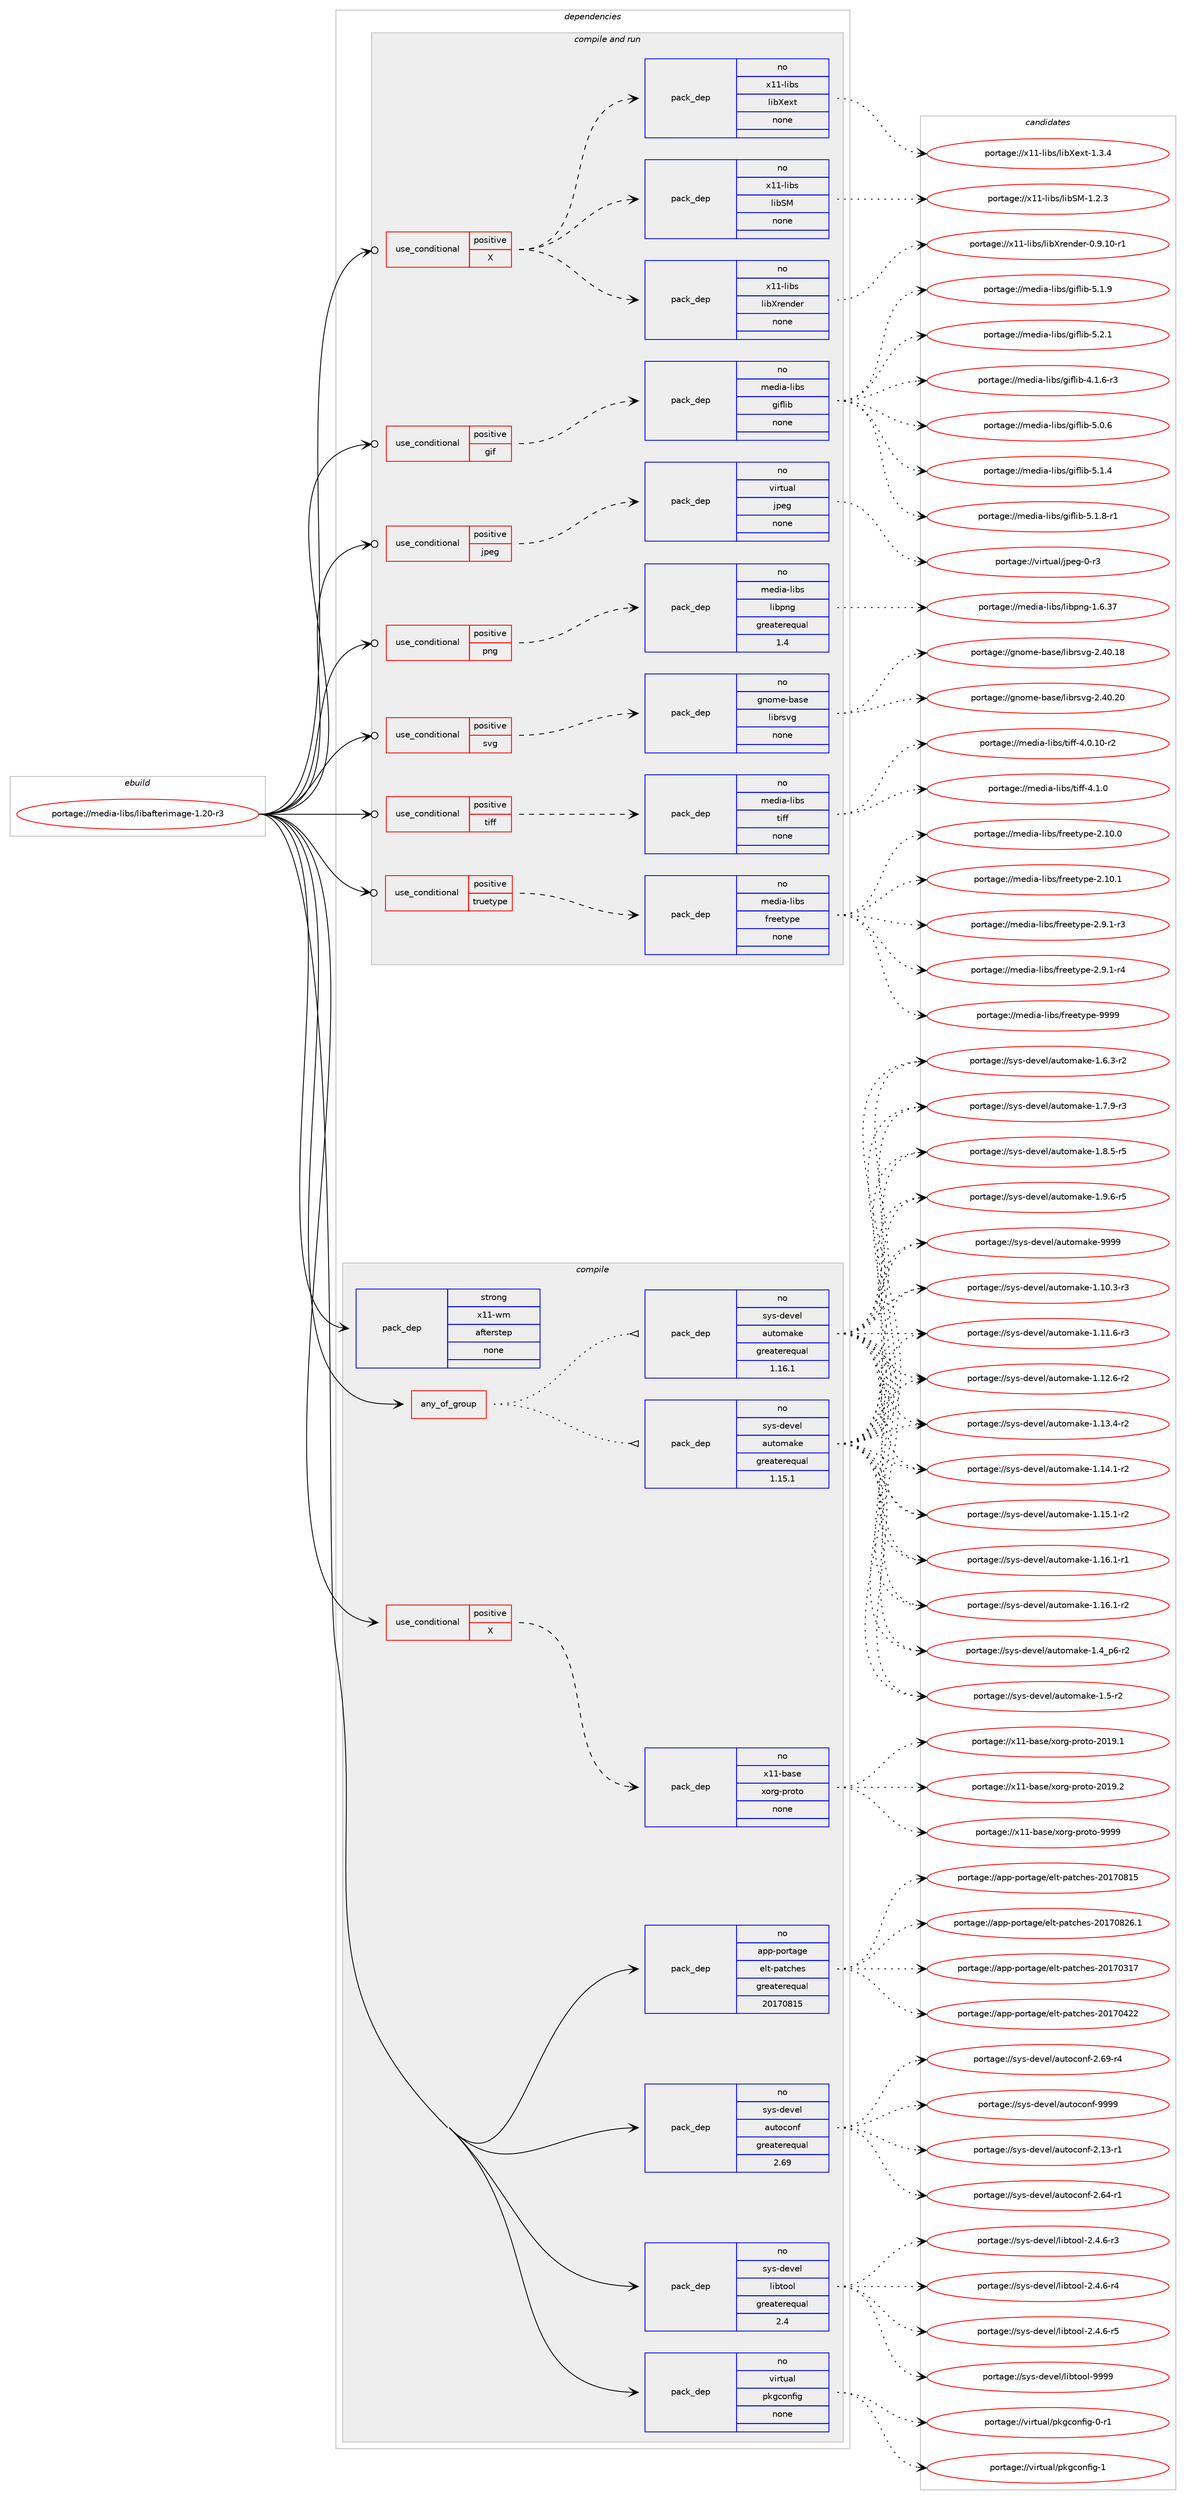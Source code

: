 digraph prolog {

# *************
# Graph options
# *************

newrank=true;
concentrate=true;
compound=true;
graph [rankdir=LR,fontname=Helvetica,fontsize=10,ranksep=1.5];#, ranksep=2.5, nodesep=0.2];
edge  [arrowhead=vee];
node  [fontname=Helvetica,fontsize=10];

# **********
# The ebuild
# **********

subgraph cluster_leftcol {
color=gray;
rank=same;
label=<<i>ebuild</i>>;
id [label="portage://media-libs/libafterimage-1.20-r3", color=red, width=4, href="../media-libs/libafterimage-1.20-r3.svg"];
}

# ****************
# The dependencies
# ****************

subgraph cluster_midcol {
color=gray;
label=<<i>dependencies</i>>;
subgraph cluster_compile {
fillcolor="#eeeeee";
style=filled;
label=<<i>compile</i>>;
subgraph any5048 {
dependency319920 [label=<<TABLE BORDER="0" CELLBORDER="1" CELLSPACING="0" CELLPADDING="4"><TR><TD CELLPADDING="10">any_of_group</TD></TR></TABLE>>, shape=none, color=red];subgraph pack234876 {
dependency319921 [label=<<TABLE BORDER="0" CELLBORDER="1" CELLSPACING="0" CELLPADDING="4" WIDTH="220"><TR><TD ROWSPAN="6" CELLPADDING="30">pack_dep</TD></TR><TR><TD WIDTH="110">no</TD></TR><TR><TD>sys-devel</TD></TR><TR><TD>automake</TD></TR><TR><TD>greaterequal</TD></TR><TR><TD>1.16.1</TD></TR></TABLE>>, shape=none, color=blue];
}
dependency319920:e -> dependency319921:w [weight=20,style="dotted",arrowhead="oinv"];
subgraph pack234877 {
dependency319922 [label=<<TABLE BORDER="0" CELLBORDER="1" CELLSPACING="0" CELLPADDING="4" WIDTH="220"><TR><TD ROWSPAN="6" CELLPADDING="30">pack_dep</TD></TR><TR><TD WIDTH="110">no</TD></TR><TR><TD>sys-devel</TD></TR><TR><TD>automake</TD></TR><TR><TD>greaterequal</TD></TR><TR><TD>1.15.1</TD></TR></TABLE>>, shape=none, color=blue];
}
dependency319920:e -> dependency319922:w [weight=20,style="dotted",arrowhead="oinv"];
}
id:e -> dependency319920:w [weight=20,style="solid",arrowhead="vee"];
subgraph cond79868 {
dependency319923 [label=<<TABLE BORDER="0" CELLBORDER="1" CELLSPACING="0" CELLPADDING="4"><TR><TD ROWSPAN="3" CELLPADDING="10">use_conditional</TD></TR><TR><TD>positive</TD></TR><TR><TD>X</TD></TR></TABLE>>, shape=none, color=red];
subgraph pack234878 {
dependency319924 [label=<<TABLE BORDER="0" CELLBORDER="1" CELLSPACING="0" CELLPADDING="4" WIDTH="220"><TR><TD ROWSPAN="6" CELLPADDING="30">pack_dep</TD></TR><TR><TD WIDTH="110">no</TD></TR><TR><TD>x11-base</TD></TR><TR><TD>xorg-proto</TD></TR><TR><TD>none</TD></TR><TR><TD></TD></TR></TABLE>>, shape=none, color=blue];
}
dependency319923:e -> dependency319924:w [weight=20,style="dashed",arrowhead="vee"];
}
id:e -> dependency319923:w [weight=20,style="solid",arrowhead="vee"];
subgraph pack234879 {
dependency319925 [label=<<TABLE BORDER="0" CELLBORDER="1" CELLSPACING="0" CELLPADDING="4" WIDTH="220"><TR><TD ROWSPAN="6" CELLPADDING="30">pack_dep</TD></TR><TR><TD WIDTH="110">no</TD></TR><TR><TD>app-portage</TD></TR><TR><TD>elt-patches</TD></TR><TR><TD>greaterequal</TD></TR><TR><TD>20170815</TD></TR></TABLE>>, shape=none, color=blue];
}
id:e -> dependency319925:w [weight=20,style="solid",arrowhead="vee"];
subgraph pack234880 {
dependency319926 [label=<<TABLE BORDER="0" CELLBORDER="1" CELLSPACING="0" CELLPADDING="4" WIDTH="220"><TR><TD ROWSPAN="6" CELLPADDING="30">pack_dep</TD></TR><TR><TD WIDTH="110">no</TD></TR><TR><TD>sys-devel</TD></TR><TR><TD>autoconf</TD></TR><TR><TD>greaterequal</TD></TR><TR><TD>2.69</TD></TR></TABLE>>, shape=none, color=blue];
}
id:e -> dependency319926:w [weight=20,style="solid",arrowhead="vee"];
subgraph pack234881 {
dependency319927 [label=<<TABLE BORDER="0" CELLBORDER="1" CELLSPACING="0" CELLPADDING="4" WIDTH="220"><TR><TD ROWSPAN="6" CELLPADDING="30">pack_dep</TD></TR><TR><TD WIDTH="110">no</TD></TR><TR><TD>sys-devel</TD></TR><TR><TD>libtool</TD></TR><TR><TD>greaterequal</TD></TR><TR><TD>2.4</TD></TR></TABLE>>, shape=none, color=blue];
}
id:e -> dependency319927:w [weight=20,style="solid",arrowhead="vee"];
subgraph pack234882 {
dependency319928 [label=<<TABLE BORDER="0" CELLBORDER="1" CELLSPACING="0" CELLPADDING="4" WIDTH="220"><TR><TD ROWSPAN="6" CELLPADDING="30">pack_dep</TD></TR><TR><TD WIDTH="110">no</TD></TR><TR><TD>virtual</TD></TR><TR><TD>pkgconfig</TD></TR><TR><TD>none</TD></TR><TR><TD></TD></TR></TABLE>>, shape=none, color=blue];
}
id:e -> dependency319928:w [weight=20,style="solid",arrowhead="vee"];
subgraph pack234883 {
dependency319929 [label=<<TABLE BORDER="0" CELLBORDER="1" CELLSPACING="0" CELLPADDING="4" WIDTH="220"><TR><TD ROWSPAN="6" CELLPADDING="30">pack_dep</TD></TR><TR><TD WIDTH="110">strong</TD></TR><TR><TD>x11-wm</TD></TR><TR><TD>afterstep</TD></TR><TR><TD>none</TD></TR><TR><TD></TD></TR></TABLE>>, shape=none, color=blue];
}
id:e -> dependency319929:w [weight=20,style="solid",arrowhead="vee"];
}
subgraph cluster_compileandrun {
fillcolor="#eeeeee";
style=filled;
label=<<i>compile and run</i>>;
subgraph cond79869 {
dependency319930 [label=<<TABLE BORDER="0" CELLBORDER="1" CELLSPACING="0" CELLPADDING="4"><TR><TD ROWSPAN="3" CELLPADDING="10">use_conditional</TD></TR><TR><TD>positive</TD></TR><TR><TD>X</TD></TR></TABLE>>, shape=none, color=red];
subgraph pack234884 {
dependency319931 [label=<<TABLE BORDER="0" CELLBORDER="1" CELLSPACING="0" CELLPADDING="4" WIDTH="220"><TR><TD ROWSPAN="6" CELLPADDING="30">pack_dep</TD></TR><TR><TD WIDTH="110">no</TD></TR><TR><TD>x11-libs</TD></TR><TR><TD>libSM</TD></TR><TR><TD>none</TD></TR><TR><TD></TD></TR></TABLE>>, shape=none, color=blue];
}
dependency319930:e -> dependency319931:w [weight=20,style="dashed",arrowhead="vee"];
subgraph pack234885 {
dependency319932 [label=<<TABLE BORDER="0" CELLBORDER="1" CELLSPACING="0" CELLPADDING="4" WIDTH="220"><TR><TD ROWSPAN="6" CELLPADDING="30">pack_dep</TD></TR><TR><TD WIDTH="110">no</TD></TR><TR><TD>x11-libs</TD></TR><TR><TD>libXext</TD></TR><TR><TD>none</TD></TR><TR><TD></TD></TR></TABLE>>, shape=none, color=blue];
}
dependency319930:e -> dependency319932:w [weight=20,style="dashed",arrowhead="vee"];
subgraph pack234886 {
dependency319933 [label=<<TABLE BORDER="0" CELLBORDER="1" CELLSPACING="0" CELLPADDING="4" WIDTH="220"><TR><TD ROWSPAN="6" CELLPADDING="30">pack_dep</TD></TR><TR><TD WIDTH="110">no</TD></TR><TR><TD>x11-libs</TD></TR><TR><TD>libXrender</TD></TR><TR><TD>none</TD></TR><TR><TD></TD></TR></TABLE>>, shape=none, color=blue];
}
dependency319930:e -> dependency319933:w [weight=20,style="dashed",arrowhead="vee"];
}
id:e -> dependency319930:w [weight=20,style="solid",arrowhead="odotvee"];
subgraph cond79870 {
dependency319934 [label=<<TABLE BORDER="0" CELLBORDER="1" CELLSPACING="0" CELLPADDING="4"><TR><TD ROWSPAN="3" CELLPADDING="10">use_conditional</TD></TR><TR><TD>positive</TD></TR><TR><TD>gif</TD></TR></TABLE>>, shape=none, color=red];
subgraph pack234887 {
dependency319935 [label=<<TABLE BORDER="0" CELLBORDER="1" CELLSPACING="0" CELLPADDING="4" WIDTH="220"><TR><TD ROWSPAN="6" CELLPADDING="30">pack_dep</TD></TR><TR><TD WIDTH="110">no</TD></TR><TR><TD>media-libs</TD></TR><TR><TD>giflib</TD></TR><TR><TD>none</TD></TR><TR><TD></TD></TR></TABLE>>, shape=none, color=blue];
}
dependency319934:e -> dependency319935:w [weight=20,style="dashed",arrowhead="vee"];
}
id:e -> dependency319934:w [weight=20,style="solid",arrowhead="odotvee"];
subgraph cond79871 {
dependency319936 [label=<<TABLE BORDER="0" CELLBORDER="1" CELLSPACING="0" CELLPADDING="4"><TR><TD ROWSPAN="3" CELLPADDING="10">use_conditional</TD></TR><TR><TD>positive</TD></TR><TR><TD>jpeg</TD></TR></TABLE>>, shape=none, color=red];
subgraph pack234888 {
dependency319937 [label=<<TABLE BORDER="0" CELLBORDER="1" CELLSPACING="0" CELLPADDING="4" WIDTH="220"><TR><TD ROWSPAN="6" CELLPADDING="30">pack_dep</TD></TR><TR><TD WIDTH="110">no</TD></TR><TR><TD>virtual</TD></TR><TR><TD>jpeg</TD></TR><TR><TD>none</TD></TR><TR><TD></TD></TR></TABLE>>, shape=none, color=blue];
}
dependency319936:e -> dependency319937:w [weight=20,style="dashed",arrowhead="vee"];
}
id:e -> dependency319936:w [weight=20,style="solid",arrowhead="odotvee"];
subgraph cond79872 {
dependency319938 [label=<<TABLE BORDER="0" CELLBORDER="1" CELLSPACING="0" CELLPADDING="4"><TR><TD ROWSPAN="3" CELLPADDING="10">use_conditional</TD></TR><TR><TD>positive</TD></TR><TR><TD>png</TD></TR></TABLE>>, shape=none, color=red];
subgraph pack234889 {
dependency319939 [label=<<TABLE BORDER="0" CELLBORDER="1" CELLSPACING="0" CELLPADDING="4" WIDTH="220"><TR><TD ROWSPAN="6" CELLPADDING="30">pack_dep</TD></TR><TR><TD WIDTH="110">no</TD></TR><TR><TD>media-libs</TD></TR><TR><TD>libpng</TD></TR><TR><TD>greaterequal</TD></TR><TR><TD>1.4</TD></TR></TABLE>>, shape=none, color=blue];
}
dependency319938:e -> dependency319939:w [weight=20,style="dashed",arrowhead="vee"];
}
id:e -> dependency319938:w [weight=20,style="solid",arrowhead="odotvee"];
subgraph cond79873 {
dependency319940 [label=<<TABLE BORDER="0" CELLBORDER="1" CELLSPACING="0" CELLPADDING="4"><TR><TD ROWSPAN="3" CELLPADDING="10">use_conditional</TD></TR><TR><TD>positive</TD></TR><TR><TD>svg</TD></TR></TABLE>>, shape=none, color=red];
subgraph pack234890 {
dependency319941 [label=<<TABLE BORDER="0" CELLBORDER="1" CELLSPACING="0" CELLPADDING="4" WIDTH="220"><TR><TD ROWSPAN="6" CELLPADDING="30">pack_dep</TD></TR><TR><TD WIDTH="110">no</TD></TR><TR><TD>gnome-base</TD></TR><TR><TD>librsvg</TD></TR><TR><TD>none</TD></TR><TR><TD></TD></TR></TABLE>>, shape=none, color=blue];
}
dependency319940:e -> dependency319941:w [weight=20,style="dashed",arrowhead="vee"];
}
id:e -> dependency319940:w [weight=20,style="solid",arrowhead="odotvee"];
subgraph cond79874 {
dependency319942 [label=<<TABLE BORDER="0" CELLBORDER="1" CELLSPACING="0" CELLPADDING="4"><TR><TD ROWSPAN="3" CELLPADDING="10">use_conditional</TD></TR><TR><TD>positive</TD></TR><TR><TD>tiff</TD></TR></TABLE>>, shape=none, color=red];
subgraph pack234891 {
dependency319943 [label=<<TABLE BORDER="0" CELLBORDER="1" CELLSPACING="0" CELLPADDING="4" WIDTH="220"><TR><TD ROWSPAN="6" CELLPADDING="30">pack_dep</TD></TR><TR><TD WIDTH="110">no</TD></TR><TR><TD>media-libs</TD></TR><TR><TD>tiff</TD></TR><TR><TD>none</TD></TR><TR><TD></TD></TR></TABLE>>, shape=none, color=blue];
}
dependency319942:e -> dependency319943:w [weight=20,style="dashed",arrowhead="vee"];
}
id:e -> dependency319942:w [weight=20,style="solid",arrowhead="odotvee"];
subgraph cond79875 {
dependency319944 [label=<<TABLE BORDER="0" CELLBORDER="1" CELLSPACING="0" CELLPADDING="4"><TR><TD ROWSPAN="3" CELLPADDING="10">use_conditional</TD></TR><TR><TD>positive</TD></TR><TR><TD>truetype</TD></TR></TABLE>>, shape=none, color=red];
subgraph pack234892 {
dependency319945 [label=<<TABLE BORDER="0" CELLBORDER="1" CELLSPACING="0" CELLPADDING="4" WIDTH="220"><TR><TD ROWSPAN="6" CELLPADDING="30">pack_dep</TD></TR><TR><TD WIDTH="110">no</TD></TR><TR><TD>media-libs</TD></TR><TR><TD>freetype</TD></TR><TR><TD>none</TD></TR><TR><TD></TD></TR></TABLE>>, shape=none, color=blue];
}
dependency319944:e -> dependency319945:w [weight=20,style="dashed",arrowhead="vee"];
}
id:e -> dependency319944:w [weight=20,style="solid",arrowhead="odotvee"];
}
subgraph cluster_run {
fillcolor="#eeeeee";
style=filled;
label=<<i>run</i>>;
}
}

# **************
# The candidates
# **************

subgraph cluster_choices {
rank=same;
color=gray;
label=<<i>candidates</i>>;

subgraph choice234876 {
color=black;
nodesep=1;
choiceportage11512111545100101118101108479711711611110997107101454946494846514511451 [label="portage://sys-devel/automake-1.10.3-r3", color=red, width=4,href="../sys-devel/automake-1.10.3-r3.svg"];
choiceportage11512111545100101118101108479711711611110997107101454946494946544511451 [label="portage://sys-devel/automake-1.11.6-r3", color=red, width=4,href="../sys-devel/automake-1.11.6-r3.svg"];
choiceportage11512111545100101118101108479711711611110997107101454946495046544511450 [label="portage://sys-devel/automake-1.12.6-r2", color=red, width=4,href="../sys-devel/automake-1.12.6-r2.svg"];
choiceportage11512111545100101118101108479711711611110997107101454946495146524511450 [label="portage://sys-devel/automake-1.13.4-r2", color=red, width=4,href="../sys-devel/automake-1.13.4-r2.svg"];
choiceportage11512111545100101118101108479711711611110997107101454946495246494511450 [label="portage://sys-devel/automake-1.14.1-r2", color=red, width=4,href="../sys-devel/automake-1.14.1-r2.svg"];
choiceportage11512111545100101118101108479711711611110997107101454946495346494511450 [label="portage://sys-devel/automake-1.15.1-r2", color=red, width=4,href="../sys-devel/automake-1.15.1-r2.svg"];
choiceportage11512111545100101118101108479711711611110997107101454946495446494511449 [label="portage://sys-devel/automake-1.16.1-r1", color=red, width=4,href="../sys-devel/automake-1.16.1-r1.svg"];
choiceportage11512111545100101118101108479711711611110997107101454946495446494511450 [label="portage://sys-devel/automake-1.16.1-r2", color=red, width=4,href="../sys-devel/automake-1.16.1-r2.svg"];
choiceportage115121115451001011181011084797117116111109971071014549465295112544511450 [label="portage://sys-devel/automake-1.4_p6-r2", color=red, width=4,href="../sys-devel/automake-1.4_p6-r2.svg"];
choiceportage11512111545100101118101108479711711611110997107101454946534511450 [label="portage://sys-devel/automake-1.5-r2", color=red, width=4,href="../sys-devel/automake-1.5-r2.svg"];
choiceportage115121115451001011181011084797117116111109971071014549465446514511450 [label="portage://sys-devel/automake-1.6.3-r2", color=red, width=4,href="../sys-devel/automake-1.6.3-r2.svg"];
choiceportage115121115451001011181011084797117116111109971071014549465546574511451 [label="portage://sys-devel/automake-1.7.9-r3", color=red, width=4,href="../sys-devel/automake-1.7.9-r3.svg"];
choiceportage115121115451001011181011084797117116111109971071014549465646534511453 [label="portage://sys-devel/automake-1.8.5-r5", color=red, width=4,href="../sys-devel/automake-1.8.5-r5.svg"];
choiceportage115121115451001011181011084797117116111109971071014549465746544511453 [label="portage://sys-devel/automake-1.9.6-r5", color=red, width=4,href="../sys-devel/automake-1.9.6-r5.svg"];
choiceportage115121115451001011181011084797117116111109971071014557575757 [label="portage://sys-devel/automake-9999", color=red, width=4,href="../sys-devel/automake-9999.svg"];
dependency319921:e -> choiceportage11512111545100101118101108479711711611110997107101454946494846514511451:w [style=dotted,weight="100"];
dependency319921:e -> choiceportage11512111545100101118101108479711711611110997107101454946494946544511451:w [style=dotted,weight="100"];
dependency319921:e -> choiceportage11512111545100101118101108479711711611110997107101454946495046544511450:w [style=dotted,weight="100"];
dependency319921:e -> choiceportage11512111545100101118101108479711711611110997107101454946495146524511450:w [style=dotted,weight="100"];
dependency319921:e -> choiceportage11512111545100101118101108479711711611110997107101454946495246494511450:w [style=dotted,weight="100"];
dependency319921:e -> choiceportage11512111545100101118101108479711711611110997107101454946495346494511450:w [style=dotted,weight="100"];
dependency319921:e -> choiceportage11512111545100101118101108479711711611110997107101454946495446494511449:w [style=dotted,weight="100"];
dependency319921:e -> choiceportage11512111545100101118101108479711711611110997107101454946495446494511450:w [style=dotted,weight="100"];
dependency319921:e -> choiceportage115121115451001011181011084797117116111109971071014549465295112544511450:w [style=dotted,weight="100"];
dependency319921:e -> choiceportage11512111545100101118101108479711711611110997107101454946534511450:w [style=dotted,weight="100"];
dependency319921:e -> choiceportage115121115451001011181011084797117116111109971071014549465446514511450:w [style=dotted,weight="100"];
dependency319921:e -> choiceportage115121115451001011181011084797117116111109971071014549465546574511451:w [style=dotted,weight="100"];
dependency319921:e -> choiceportage115121115451001011181011084797117116111109971071014549465646534511453:w [style=dotted,weight="100"];
dependency319921:e -> choiceportage115121115451001011181011084797117116111109971071014549465746544511453:w [style=dotted,weight="100"];
dependency319921:e -> choiceportage115121115451001011181011084797117116111109971071014557575757:w [style=dotted,weight="100"];
}
subgraph choice234877 {
color=black;
nodesep=1;
choiceportage11512111545100101118101108479711711611110997107101454946494846514511451 [label="portage://sys-devel/automake-1.10.3-r3", color=red, width=4,href="../sys-devel/automake-1.10.3-r3.svg"];
choiceportage11512111545100101118101108479711711611110997107101454946494946544511451 [label="portage://sys-devel/automake-1.11.6-r3", color=red, width=4,href="../sys-devel/automake-1.11.6-r3.svg"];
choiceportage11512111545100101118101108479711711611110997107101454946495046544511450 [label="portage://sys-devel/automake-1.12.6-r2", color=red, width=4,href="../sys-devel/automake-1.12.6-r2.svg"];
choiceportage11512111545100101118101108479711711611110997107101454946495146524511450 [label="portage://sys-devel/automake-1.13.4-r2", color=red, width=4,href="../sys-devel/automake-1.13.4-r2.svg"];
choiceportage11512111545100101118101108479711711611110997107101454946495246494511450 [label="portage://sys-devel/automake-1.14.1-r2", color=red, width=4,href="../sys-devel/automake-1.14.1-r2.svg"];
choiceportage11512111545100101118101108479711711611110997107101454946495346494511450 [label="portage://sys-devel/automake-1.15.1-r2", color=red, width=4,href="../sys-devel/automake-1.15.1-r2.svg"];
choiceportage11512111545100101118101108479711711611110997107101454946495446494511449 [label="portage://sys-devel/automake-1.16.1-r1", color=red, width=4,href="../sys-devel/automake-1.16.1-r1.svg"];
choiceportage11512111545100101118101108479711711611110997107101454946495446494511450 [label="portage://sys-devel/automake-1.16.1-r2", color=red, width=4,href="../sys-devel/automake-1.16.1-r2.svg"];
choiceportage115121115451001011181011084797117116111109971071014549465295112544511450 [label="portage://sys-devel/automake-1.4_p6-r2", color=red, width=4,href="../sys-devel/automake-1.4_p6-r2.svg"];
choiceportage11512111545100101118101108479711711611110997107101454946534511450 [label="portage://sys-devel/automake-1.5-r2", color=red, width=4,href="../sys-devel/automake-1.5-r2.svg"];
choiceportage115121115451001011181011084797117116111109971071014549465446514511450 [label="portage://sys-devel/automake-1.6.3-r2", color=red, width=4,href="../sys-devel/automake-1.6.3-r2.svg"];
choiceportage115121115451001011181011084797117116111109971071014549465546574511451 [label="portage://sys-devel/automake-1.7.9-r3", color=red, width=4,href="../sys-devel/automake-1.7.9-r3.svg"];
choiceportage115121115451001011181011084797117116111109971071014549465646534511453 [label="portage://sys-devel/automake-1.8.5-r5", color=red, width=4,href="../sys-devel/automake-1.8.5-r5.svg"];
choiceportage115121115451001011181011084797117116111109971071014549465746544511453 [label="portage://sys-devel/automake-1.9.6-r5", color=red, width=4,href="../sys-devel/automake-1.9.6-r5.svg"];
choiceportage115121115451001011181011084797117116111109971071014557575757 [label="portage://sys-devel/automake-9999", color=red, width=4,href="../sys-devel/automake-9999.svg"];
dependency319922:e -> choiceportage11512111545100101118101108479711711611110997107101454946494846514511451:w [style=dotted,weight="100"];
dependency319922:e -> choiceportage11512111545100101118101108479711711611110997107101454946494946544511451:w [style=dotted,weight="100"];
dependency319922:e -> choiceportage11512111545100101118101108479711711611110997107101454946495046544511450:w [style=dotted,weight="100"];
dependency319922:e -> choiceportage11512111545100101118101108479711711611110997107101454946495146524511450:w [style=dotted,weight="100"];
dependency319922:e -> choiceportage11512111545100101118101108479711711611110997107101454946495246494511450:w [style=dotted,weight="100"];
dependency319922:e -> choiceportage11512111545100101118101108479711711611110997107101454946495346494511450:w [style=dotted,weight="100"];
dependency319922:e -> choiceportage11512111545100101118101108479711711611110997107101454946495446494511449:w [style=dotted,weight="100"];
dependency319922:e -> choiceportage11512111545100101118101108479711711611110997107101454946495446494511450:w [style=dotted,weight="100"];
dependency319922:e -> choiceportage115121115451001011181011084797117116111109971071014549465295112544511450:w [style=dotted,weight="100"];
dependency319922:e -> choiceportage11512111545100101118101108479711711611110997107101454946534511450:w [style=dotted,weight="100"];
dependency319922:e -> choiceportage115121115451001011181011084797117116111109971071014549465446514511450:w [style=dotted,weight="100"];
dependency319922:e -> choiceportage115121115451001011181011084797117116111109971071014549465546574511451:w [style=dotted,weight="100"];
dependency319922:e -> choiceportage115121115451001011181011084797117116111109971071014549465646534511453:w [style=dotted,weight="100"];
dependency319922:e -> choiceportage115121115451001011181011084797117116111109971071014549465746544511453:w [style=dotted,weight="100"];
dependency319922:e -> choiceportage115121115451001011181011084797117116111109971071014557575757:w [style=dotted,weight="100"];
}
subgraph choice234878 {
color=black;
nodesep=1;
choiceportage1204949459897115101471201111141034511211411111611145504849574649 [label="portage://x11-base/xorg-proto-2019.1", color=red, width=4,href="../x11-base/xorg-proto-2019.1.svg"];
choiceportage1204949459897115101471201111141034511211411111611145504849574650 [label="portage://x11-base/xorg-proto-2019.2", color=red, width=4,href="../x11-base/xorg-proto-2019.2.svg"];
choiceportage120494945989711510147120111114103451121141111161114557575757 [label="portage://x11-base/xorg-proto-9999", color=red, width=4,href="../x11-base/xorg-proto-9999.svg"];
dependency319924:e -> choiceportage1204949459897115101471201111141034511211411111611145504849574649:w [style=dotted,weight="100"];
dependency319924:e -> choiceportage1204949459897115101471201111141034511211411111611145504849574650:w [style=dotted,weight="100"];
dependency319924:e -> choiceportage120494945989711510147120111114103451121141111161114557575757:w [style=dotted,weight="100"];
}
subgraph choice234879 {
color=black;
nodesep=1;
choiceportage97112112451121111141169710310147101108116451129711699104101115455048495548514955 [label="portage://app-portage/elt-patches-20170317", color=red, width=4,href="../app-portage/elt-patches-20170317.svg"];
choiceportage97112112451121111141169710310147101108116451129711699104101115455048495548525050 [label="portage://app-portage/elt-patches-20170422", color=red, width=4,href="../app-portage/elt-patches-20170422.svg"];
choiceportage97112112451121111141169710310147101108116451129711699104101115455048495548564953 [label="portage://app-portage/elt-patches-20170815", color=red, width=4,href="../app-portage/elt-patches-20170815.svg"];
choiceportage971121124511211111411697103101471011081164511297116991041011154550484955485650544649 [label="portage://app-portage/elt-patches-20170826.1", color=red, width=4,href="../app-portage/elt-patches-20170826.1.svg"];
dependency319925:e -> choiceportage97112112451121111141169710310147101108116451129711699104101115455048495548514955:w [style=dotted,weight="100"];
dependency319925:e -> choiceportage97112112451121111141169710310147101108116451129711699104101115455048495548525050:w [style=dotted,weight="100"];
dependency319925:e -> choiceportage97112112451121111141169710310147101108116451129711699104101115455048495548564953:w [style=dotted,weight="100"];
dependency319925:e -> choiceportage971121124511211111411697103101471011081164511297116991041011154550484955485650544649:w [style=dotted,weight="100"];
}
subgraph choice234880 {
color=black;
nodesep=1;
choiceportage1151211154510010111810110847971171161119911111010245504649514511449 [label="portage://sys-devel/autoconf-2.13-r1", color=red, width=4,href="../sys-devel/autoconf-2.13-r1.svg"];
choiceportage1151211154510010111810110847971171161119911111010245504654524511449 [label="portage://sys-devel/autoconf-2.64-r1", color=red, width=4,href="../sys-devel/autoconf-2.64-r1.svg"];
choiceportage1151211154510010111810110847971171161119911111010245504654574511452 [label="portage://sys-devel/autoconf-2.69-r4", color=red, width=4,href="../sys-devel/autoconf-2.69-r4.svg"];
choiceportage115121115451001011181011084797117116111991111101024557575757 [label="portage://sys-devel/autoconf-9999", color=red, width=4,href="../sys-devel/autoconf-9999.svg"];
dependency319926:e -> choiceportage1151211154510010111810110847971171161119911111010245504649514511449:w [style=dotted,weight="100"];
dependency319926:e -> choiceportage1151211154510010111810110847971171161119911111010245504654524511449:w [style=dotted,weight="100"];
dependency319926:e -> choiceportage1151211154510010111810110847971171161119911111010245504654574511452:w [style=dotted,weight="100"];
dependency319926:e -> choiceportage115121115451001011181011084797117116111991111101024557575757:w [style=dotted,weight="100"];
}
subgraph choice234881 {
color=black;
nodesep=1;
choiceportage1151211154510010111810110847108105981161111111084550465246544511451 [label="portage://sys-devel/libtool-2.4.6-r3", color=red, width=4,href="../sys-devel/libtool-2.4.6-r3.svg"];
choiceportage1151211154510010111810110847108105981161111111084550465246544511452 [label="portage://sys-devel/libtool-2.4.6-r4", color=red, width=4,href="../sys-devel/libtool-2.4.6-r4.svg"];
choiceportage1151211154510010111810110847108105981161111111084550465246544511453 [label="portage://sys-devel/libtool-2.4.6-r5", color=red, width=4,href="../sys-devel/libtool-2.4.6-r5.svg"];
choiceportage1151211154510010111810110847108105981161111111084557575757 [label="portage://sys-devel/libtool-9999", color=red, width=4,href="../sys-devel/libtool-9999.svg"];
dependency319927:e -> choiceportage1151211154510010111810110847108105981161111111084550465246544511451:w [style=dotted,weight="100"];
dependency319927:e -> choiceportage1151211154510010111810110847108105981161111111084550465246544511452:w [style=dotted,weight="100"];
dependency319927:e -> choiceportage1151211154510010111810110847108105981161111111084550465246544511453:w [style=dotted,weight="100"];
dependency319927:e -> choiceportage1151211154510010111810110847108105981161111111084557575757:w [style=dotted,weight="100"];
}
subgraph choice234882 {
color=black;
nodesep=1;
choiceportage11810511411611797108471121071039911111010210510345484511449 [label="portage://virtual/pkgconfig-0-r1", color=red, width=4,href="../virtual/pkgconfig-0-r1.svg"];
choiceportage1181051141161179710847112107103991111101021051034549 [label="portage://virtual/pkgconfig-1", color=red, width=4,href="../virtual/pkgconfig-1.svg"];
dependency319928:e -> choiceportage11810511411611797108471121071039911111010210510345484511449:w [style=dotted,weight="100"];
dependency319928:e -> choiceportage1181051141161179710847112107103991111101021051034549:w [style=dotted,weight="100"];
}
subgraph choice234883 {
color=black;
nodesep=1;
}
subgraph choice234884 {
color=black;
nodesep=1;
choiceportage1204949451081059811547108105988377454946504651 [label="portage://x11-libs/libSM-1.2.3", color=red, width=4,href="../x11-libs/libSM-1.2.3.svg"];
dependency319931:e -> choiceportage1204949451081059811547108105988377454946504651:w [style=dotted,weight="100"];
}
subgraph choice234885 {
color=black;
nodesep=1;
choiceportage12049494510810598115471081059888101120116454946514652 [label="portage://x11-libs/libXext-1.3.4", color=red, width=4,href="../x11-libs/libXext-1.3.4.svg"];
dependency319932:e -> choiceportage12049494510810598115471081059888101120116454946514652:w [style=dotted,weight="100"];
}
subgraph choice234886 {
color=black;
nodesep=1;
choiceportage12049494510810598115471081059888114101110100101114454846574649484511449 [label="portage://x11-libs/libXrender-0.9.10-r1", color=red, width=4,href="../x11-libs/libXrender-0.9.10-r1.svg"];
dependency319933:e -> choiceportage12049494510810598115471081059888114101110100101114454846574649484511449:w [style=dotted,weight="100"];
}
subgraph choice234887 {
color=black;
nodesep=1;
choiceportage10910110010597451081059811547103105102108105984552464946544511451 [label="portage://media-libs/giflib-4.1.6-r3", color=red, width=4,href="../media-libs/giflib-4.1.6-r3.svg"];
choiceportage1091011001059745108105981154710310510210810598455346484654 [label="portage://media-libs/giflib-5.0.6", color=red, width=4,href="../media-libs/giflib-5.0.6.svg"];
choiceportage1091011001059745108105981154710310510210810598455346494652 [label="portage://media-libs/giflib-5.1.4", color=red, width=4,href="../media-libs/giflib-5.1.4.svg"];
choiceportage10910110010597451081059811547103105102108105984553464946564511449 [label="portage://media-libs/giflib-5.1.8-r1", color=red, width=4,href="../media-libs/giflib-5.1.8-r1.svg"];
choiceportage1091011001059745108105981154710310510210810598455346494657 [label="portage://media-libs/giflib-5.1.9", color=red, width=4,href="../media-libs/giflib-5.1.9.svg"];
choiceportage1091011001059745108105981154710310510210810598455346504649 [label="portage://media-libs/giflib-5.2.1", color=red, width=4,href="../media-libs/giflib-5.2.1.svg"];
dependency319935:e -> choiceportage10910110010597451081059811547103105102108105984552464946544511451:w [style=dotted,weight="100"];
dependency319935:e -> choiceportage1091011001059745108105981154710310510210810598455346484654:w [style=dotted,weight="100"];
dependency319935:e -> choiceportage1091011001059745108105981154710310510210810598455346494652:w [style=dotted,weight="100"];
dependency319935:e -> choiceportage10910110010597451081059811547103105102108105984553464946564511449:w [style=dotted,weight="100"];
dependency319935:e -> choiceportage1091011001059745108105981154710310510210810598455346494657:w [style=dotted,weight="100"];
dependency319935:e -> choiceportage1091011001059745108105981154710310510210810598455346504649:w [style=dotted,weight="100"];
}
subgraph choice234888 {
color=black;
nodesep=1;
choiceportage118105114116117971084710611210110345484511451 [label="portage://virtual/jpeg-0-r3", color=red, width=4,href="../virtual/jpeg-0-r3.svg"];
dependency319937:e -> choiceportage118105114116117971084710611210110345484511451:w [style=dotted,weight="100"];
}
subgraph choice234889 {
color=black;
nodesep=1;
choiceportage109101100105974510810598115471081059811211010345494654465155 [label="portage://media-libs/libpng-1.6.37", color=red, width=4,href="../media-libs/libpng-1.6.37.svg"];
dependency319939:e -> choiceportage109101100105974510810598115471081059811211010345494654465155:w [style=dotted,weight="100"];
}
subgraph choice234890 {
color=black;
nodesep=1;
choiceportage10311011110910145989711510147108105981141151181034550465248464956 [label="portage://gnome-base/librsvg-2.40.18", color=red, width=4,href="../gnome-base/librsvg-2.40.18.svg"];
choiceportage10311011110910145989711510147108105981141151181034550465248465048 [label="portage://gnome-base/librsvg-2.40.20", color=red, width=4,href="../gnome-base/librsvg-2.40.20.svg"];
dependency319941:e -> choiceportage10311011110910145989711510147108105981141151181034550465248464956:w [style=dotted,weight="100"];
dependency319941:e -> choiceportage10311011110910145989711510147108105981141151181034550465248465048:w [style=dotted,weight="100"];
}
subgraph choice234891 {
color=black;
nodesep=1;
choiceportage10910110010597451081059811547116105102102455246484649484511450 [label="portage://media-libs/tiff-4.0.10-r2", color=red, width=4,href="../media-libs/tiff-4.0.10-r2.svg"];
choiceportage10910110010597451081059811547116105102102455246494648 [label="portage://media-libs/tiff-4.1.0", color=red, width=4,href="../media-libs/tiff-4.1.0.svg"];
dependency319943:e -> choiceportage10910110010597451081059811547116105102102455246484649484511450:w [style=dotted,weight="100"];
dependency319943:e -> choiceportage10910110010597451081059811547116105102102455246494648:w [style=dotted,weight="100"];
}
subgraph choice234892 {
color=black;
nodesep=1;
choiceportage1091011001059745108105981154710211410110111612111210145504649484648 [label="portage://media-libs/freetype-2.10.0", color=red, width=4,href="../media-libs/freetype-2.10.0.svg"];
choiceportage1091011001059745108105981154710211410110111612111210145504649484649 [label="portage://media-libs/freetype-2.10.1", color=red, width=4,href="../media-libs/freetype-2.10.1.svg"];
choiceportage109101100105974510810598115471021141011011161211121014550465746494511451 [label="portage://media-libs/freetype-2.9.1-r3", color=red, width=4,href="../media-libs/freetype-2.9.1-r3.svg"];
choiceportage109101100105974510810598115471021141011011161211121014550465746494511452 [label="portage://media-libs/freetype-2.9.1-r4", color=red, width=4,href="../media-libs/freetype-2.9.1-r4.svg"];
choiceportage109101100105974510810598115471021141011011161211121014557575757 [label="portage://media-libs/freetype-9999", color=red, width=4,href="../media-libs/freetype-9999.svg"];
dependency319945:e -> choiceportage1091011001059745108105981154710211410110111612111210145504649484648:w [style=dotted,weight="100"];
dependency319945:e -> choiceportage1091011001059745108105981154710211410110111612111210145504649484649:w [style=dotted,weight="100"];
dependency319945:e -> choiceportage109101100105974510810598115471021141011011161211121014550465746494511451:w [style=dotted,weight="100"];
dependency319945:e -> choiceportage109101100105974510810598115471021141011011161211121014550465746494511452:w [style=dotted,weight="100"];
dependency319945:e -> choiceportage109101100105974510810598115471021141011011161211121014557575757:w [style=dotted,weight="100"];
}
}

}
